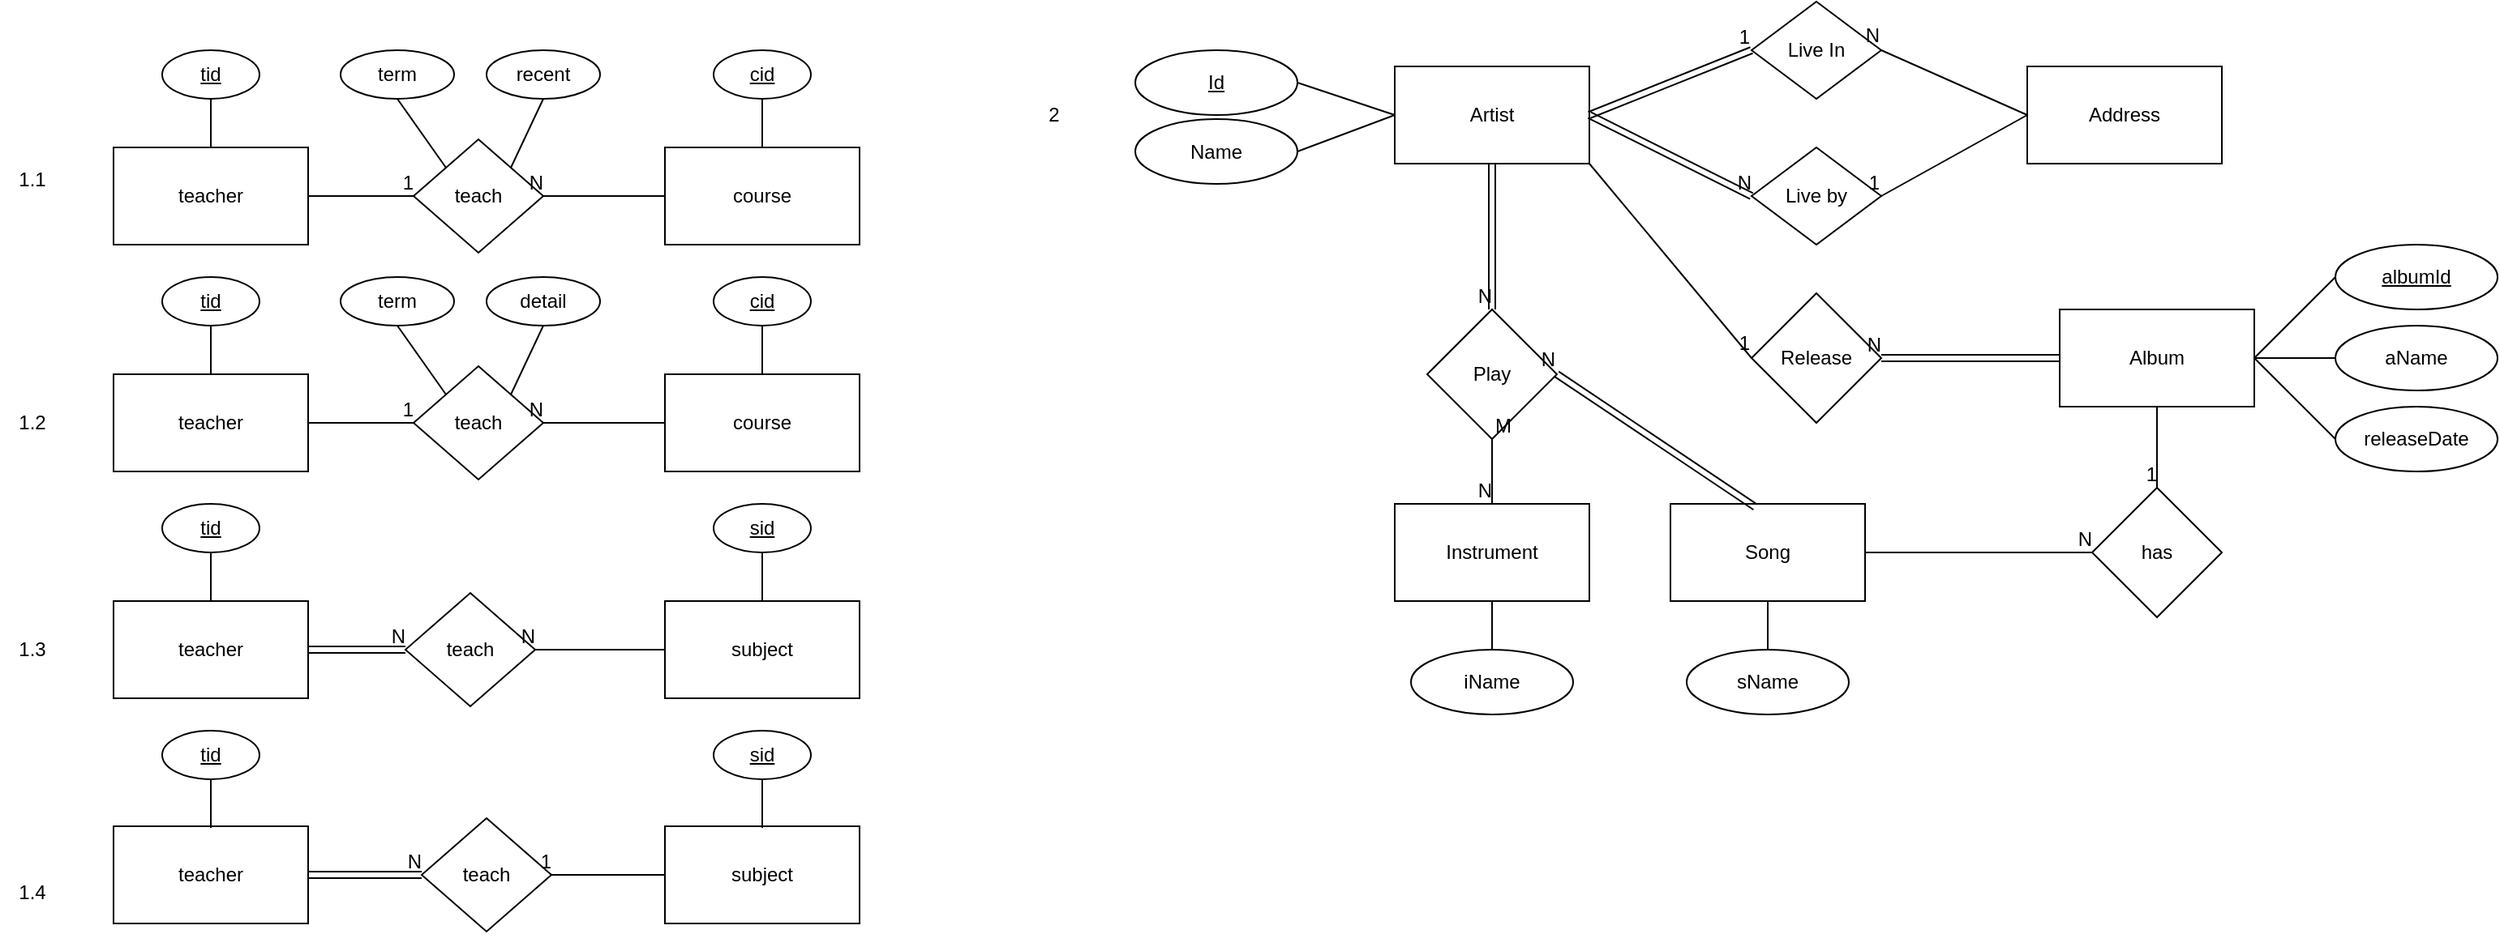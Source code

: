 <mxfile version="13.10.6" type="device"><diagram id="Cj6gpzUggQdTKF2aH_eI" name="Page-1"><mxGraphModel dx="1546" dy="854" grid="1" gridSize="10" guides="1" tooltips="1" connect="1" arrows="1" fold="1" page="1" pageScale="1" pageWidth="827" pageHeight="1169" math="0" shadow="0"><root><mxCell id="0"/><mxCell id="1" parent="0"/><mxCell id="JCZ_pC48p1X8-SiiEgoI-41" value="" style="group" vertex="1" connectable="0" parent="1"><mxGeometry x="110" y="180" width="460" height="125" as="geometry"/></mxCell><mxCell id="JCZ_pC48p1X8-SiiEgoI-3" value="teacher" style="rounded=0;whiteSpace=wrap;html=1;" vertex="1" parent="JCZ_pC48p1X8-SiiEgoI-41"><mxGeometry y="60" width="120" height="60" as="geometry"/></mxCell><mxCell id="JCZ_pC48p1X8-SiiEgoI-4" value="course" style="rounded=0;whiteSpace=wrap;html=1;" vertex="1" parent="JCZ_pC48p1X8-SiiEgoI-41"><mxGeometry x="340" y="60" width="120" height="60" as="geometry"/></mxCell><mxCell id="JCZ_pC48p1X8-SiiEgoI-11" value="teach" style="rhombus;whiteSpace=wrap;html=1;" vertex="1" parent="JCZ_pC48p1X8-SiiEgoI-41"><mxGeometry x="185" y="55" width="80" height="70" as="geometry"/></mxCell><mxCell id="JCZ_pC48p1X8-SiiEgoI-19" value="" style="endArrow=none;html=1;rounded=0;exitX=1;exitY=0.5;exitDx=0;exitDy=0;entryX=0;entryY=0.5;entryDx=0;entryDy=0;" edge="1" parent="JCZ_pC48p1X8-SiiEgoI-41" source="JCZ_pC48p1X8-SiiEgoI-3" target="JCZ_pC48p1X8-SiiEgoI-11"><mxGeometry relative="1" as="geometry"><mxPoint x="280" y="30" as="sourcePoint"/><mxPoint x="440" y="30" as="targetPoint"/></mxGeometry></mxCell><mxCell id="JCZ_pC48p1X8-SiiEgoI-20" value="1" style="resizable=0;html=1;align=right;verticalAlign=bottom;" connectable="0" vertex="1" parent="JCZ_pC48p1X8-SiiEgoI-19"><mxGeometry x="1" relative="1" as="geometry"/></mxCell><mxCell id="JCZ_pC48p1X8-SiiEgoI-21" value="" style="endArrow=none;html=1;rounded=0;entryX=1;entryY=0.5;entryDx=0;entryDy=0;exitX=0;exitY=0.5;exitDx=0;exitDy=0;" edge="1" parent="JCZ_pC48p1X8-SiiEgoI-41" source="JCZ_pC48p1X8-SiiEgoI-4" target="JCZ_pC48p1X8-SiiEgoI-11"><mxGeometry relative="1" as="geometry"><mxPoint x="280" y="30" as="sourcePoint"/><mxPoint x="440" y="30" as="targetPoint"/></mxGeometry></mxCell><mxCell id="JCZ_pC48p1X8-SiiEgoI-22" value="N" style="resizable=0;html=1;align=right;verticalAlign=bottom;" connectable="0" vertex="1" parent="JCZ_pC48p1X8-SiiEgoI-21"><mxGeometry x="1" relative="1" as="geometry"/></mxCell><mxCell id="JCZ_pC48p1X8-SiiEgoI-37" value="tid" style="ellipse;whiteSpace=wrap;html=1;align=center;fontStyle=4;" vertex="1" parent="JCZ_pC48p1X8-SiiEgoI-41"><mxGeometry x="30" width="60" height="30" as="geometry"/></mxCell><mxCell id="JCZ_pC48p1X8-SiiEgoI-38" value="cid" style="ellipse;whiteSpace=wrap;html=1;align=center;fontStyle=4;" vertex="1" parent="JCZ_pC48p1X8-SiiEgoI-41"><mxGeometry x="370" width="60" height="30" as="geometry"/></mxCell><mxCell id="JCZ_pC48p1X8-SiiEgoI-39" value="" style="endArrow=none;html=1;rounded=0;exitX=0.5;exitY=1;exitDx=0;exitDy=0;entryX=0.5;entryY=0;entryDx=0;entryDy=0;" edge="1" parent="JCZ_pC48p1X8-SiiEgoI-41" source="JCZ_pC48p1X8-SiiEgoI-37"><mxGeometry relative="1" as="geometry"><mxPoint x="210" y="60" as="sourcePoint"/><mxPoint x="60" y="60" as="targetPoint"/></mxGeometry></mxCell><mxCell id="JCZ_pC48p1X8-SiiEgoI-40" value="" style="endArrow=none;html=1;rounded=0;exitX=0.5;exitY=1;exitDx=0;exitDy=0;entryX=0.5;entryY=0;entryDx=0;entryDy=0;" edge="1" parent="JCZ_pC48p1X8-SiiEgoI-41" source="JCZ_pC48p1X8-SiiEgoI-38"><mxGeometry relative="1" as="geometry"><mxPoint x="210" y="60" as="sourcePoint"/><mxPoint x="400" y="60" as="targetPoint"/></mxGeometry></mxCell><mxCell id="JCZ_pC48p1X8-SiiEgoI-73" value="term" style="ellipse;whiteSpace=wrap;html=1;align=center;" vertex="1" parent="JCZ_pC48p1X8-SiiEgoI-41"><mxGeometry x="140" width="70" height="30" as="geometry"/></mxCell><mxCell id="JCZ_pC48p1X8-SiiEgoI-74" value="detail" style="ellipse;whiteSpace=wrap;html=1;align=center;" vertex="1" parent="JCZ_pC48p1X8-SiiEgoI-41"><mxGeometry x="230" width="70" height="30" as="geometry"/></mxCell><mxCell id="JCZ_pC48p1X8-SiiEgoI-75" value="" style="endArrow=none;html=1;rounded=0;entryX=0.5;entryY=1;entryDx=0;entryDy=0;exitX=1;exitY=0;exitDx=0;exitDy=0;" edge="1" target="JCZ_pC48p1X8-SiiEgoI-74" parent="JCZ_pC48p1X8-SiiEgoI-41"><mxGeometry relative="1" as="geometry"><mxPoint x="245.0" y="72.5" as="sourcePoint"/><mxPoint x="330" y="110" as="targetPoint"/></mxGeometry></mxCell><mxCell id="JCZ_pC48p1X8-SiiEgoI-76" value="" style="endArrow=none;html=1;rounded=0;entryX=0;entryY=0;entryDx=0;entryDy=0;exitX=0.5;exitY=1;exitDx=0;exitDy=0;" edge="1" source="JCZ_pC48p1X8-SiiEgoI-73" parent="JCZ_pC48p1X8-SiiEgoI-41"><mxGeometry relative="1" as="geometry"><mxPoint x="100" y="10" as="sourcePoint"/><mxPoint x="205" y="72.5" as="targetPoint"/></mxGeometry></mxCell><mxCell id="JCZ_pC48p1X8-SiiEgoI-44" value="" style="group" vertex="1" connectable="0" parent="1"><mxGeometry x="110" y="40" width="460" height="125" as="geometry"/></mxCell><mxCell id="JCZ_pC48p1X8-SiiEgoI-1" value="teacher" style="rounded=0;whiteSpace=wrap;html=1;" vertex="1" parent="JCZ_pC48p1X8-SiiEgoI-44"><mxGeometry y="60" width="120" height="60" as="geometry"/></mxCell><mxCell id="JCZ_pC48p1X8-SiiEgoI-2" value="course" style="rounded=0;whiteSpace=wrap;html=1;" vertex="1" parent="JCZ_pC48p1X8-SiiEgoI-44"><mxGeometry x="340" y="60" width="120" height="60" as="geometry"/></mxCell><mxCell id="JCZ_pC48p1X8-SiiEgoI-10" value="teach" style="rhombus;whiteSpace=wrap;html=1;" vertex="1" parent="JCZ_pC48p1X8-SiiEgoI-44"><mxGeometry x="185" y="55" width="80" height="70" as="geometry"/></mxCell><mxCell id="JCZ_pC48p1X8-SiiEgoI-15" value="" style="endArrow=none;html=1;rounded=0;exitX=1;exitY=0.5;exitDx=0;exitDy=0;entryX=0;entryY=0.5;entryDx=0;entryDy=0;" edge="1" parent="JCZ_pC48p1X8-SiiEgoI-44" source="JCZ_pC48p1X8-SiiEgoI-1" target="JCZ_pC48p1X8-SiiEgoI-10"><mxGeometry relative="1" as="geometry"><mxPoint x="280" y="50" as="sourcePoint"/><mxPoint x="440" y="50" as="targetPoint"/></mxGeometry></mxCell><mxCell id="JCZ_pC48p1X8-SiiEgoI-16" value="1" style="resizable=0;html=1;align=right;verticalAlign=bottom;" connectable="0" vertex="1" parent="JCZ_pC48p1X8-SiiEgoI-15"><mxGeometry x="1" relative="1" as="geometry"/></mxCell><mxCell id="JCZ_pC48p1X8-SiiEgoI-17" value="" style="endArrow=none;html=1;rounded=0;exitX=0;exitY=0.5;exitDx=0;exitDy=0;entryX=1;entryY=0.5;entryDx=0;entryDy=0;" edge="1" parent="JCZ_pC48p1X8-SiiEgoI-44" source="JCZ_pC48p1X8-SiiEgoI-2" target="JCZ_pC48p1X8-SiiEgoI-10"><mxGeometry relative="1" as="geometry"><mxPoint x="280" y="50" as="sourcePoint"/><mxPoint x="440" y="50" as="targetPoint"/></mxGeometry></mxCell><mxCell id="JCZ_pC48p1X8-SiiEgoI-18" value="N" style="resizable=0;html=1;align=right;verticalAlign=bottom;" connectable="0" vertex="1" parent="JCZ_pC48p1X8-SiiEgoI-17"><mxGeometry x="1" relative="1" as="geometry"/></mxCell><mxCell id="JCZ_pC48p1X8-SiiEgoI-31" value="tid" style="ellipse;whiteSpace=wrap;html=1;align=center;fontStyle=4;" vertex="1" parent="JCZ_pC48p1X8-SiiEgoI-44"><mxGeometry x="30" width="60" height="30" as="geometry"/></mxCell><mxCell id="JCZ_pC48p1X8-SiiEgoI-32" value="cid" style="ellipse;whiteSpace=wrap;html=1;align=center;fontStyle=4;" vertex="1" parent="JCZ_pC48p1X8-SiiEgoI-44"><mxGeometry x="370" width="60" height="30" as="geometry"/></mxCell><mxCell id="JCZ_pC48p1X8-SiiEgoI-33" value="" style="endArrow=none;html=1;rounded=0;exitX=0.5;exitY=1;exitDx=0;exitDy=0;entryX=0.5;entryY=0;entryDx=0;entryDy=0;" edge="1" parent="JCZ_pC48p1X8-SiiEgoI-44" source="JCZ_pC48p1X8-SiiEgoI-31" target="JCZ_pC48p1X8-SiiEgoI-1"><mxGeometry relative="1" as="geometry"><mxPoint x="210" y="60" as="sourcePoint"/><mxPoint x="370" y="60" as="targetPoint"/></mxGeometry></mxCell><mxCell id="JCZ_pC48p1X8-SiiEgoI-34" value="" style="endArrow=none;html=1;rounded=0;exitX=0.5;exitY=1;exitDx=0;exitDy=0;entryX=0.5;entryY=0;entryDx=0;entryDy=0;" edge="1" parent="JCZ_pC48p1X8-SiiEgoI-44" source="JCZ_pC48p1X8-SiiEgoI-32" target="JCZ_pC48p1X8-SiiEgoI-2"><mxGeometry relative="1" as="geometry"><mxPoint x="210" y="60" as="sourcePoint"/><mxPoint x="370" y="60" as="targetPoint"/></mxGeometry></mxCell><mxCell id="JCZ_pC48p1X8-SiiEgoI-55" value="term" style="ellipse;whiteSpace=wrap;html=1;align=center;" vertex="1" parent="JCZ_pC48p1X8-SiiEgoI-44"><mxGeometry x="140" width="70" height="30" as="geometry"/></mxCell><mxCell id="JCZ_pC48p1X8-SiiEgoI-69" value="recent" style="ellipse;whiteSpace=wrap;html=1;align=center;" vertex="1" parent="JCZ_pC48p1X8-SiiEgoI-44"><mxGeometry x="230" width="70" height="30" as="geometry"/></mxCell><mxCell id="JCZ_pC48p1X8-SiiEgoI-72" value="" style="endArrow=none;html=1;rounded=0;entryX=0.5;entryY=1;entryDx=0;entryDy=0;exitX=1;exitY=0;exitDx=0;exitDy=0;" edge="1" parent="JCZ_pC48p1X8-SiiEgoI-44" source="JCZ_pC48p1X8-SiiEgoI-10" target="JCZ_pC48p1X8-SiiEgoI-69"><mxGeometry relative="1" as="geometry"><mxPoint x="230" y="130" as="sourcePoint"/><mxPoint x="390" y="130" as="targetPoint"/></mxGeometry></mxCell><mxCell id="JCZ_pC48p1X8-SiiEgoI-70" value="" style="endArrow=none;html=1;rounded=0;entryX=0;entryY=0;entryDx=0;entryDy=0;exitX=0.5;exitY=1;exitDx=0;exitDy=0;" edge="1" parent="JCZ_pC48p1X8-SiiEgoI-44" source="JCZ_pC48p1X8-SiiEgoI-55" target="JCZ_pC48p1X8-SiiEgoI-10"><mxGeometry relative="1" as="geometry"><mxPoint x="160" y="30" as="sourcePoint"/><mxPoint x="200" y="70" as="targetPoint"/></mxGeometry></mxCell><mxCell id="JCZ_pC48p1X8-SiiEgoI-53" value="" style="group" vertex="1" connectable="0" parent="1"><mxGeometry x="110" y="320" width="460" height="125" as="geometry"/></mxCell><mxCell id="JCZ_pC48p1X8-SiiEgoI-42" value="" style="group" vertex="1" connectable="0" parent="JCZ_pC48p1X8-SiiEgoI-53"><mxGeometry y="55" width="460" height="70" as="geometry"/></mxCell><mxCell id="JCZ_pC48p1X8-SiiEgoI-5" value="subject" style="rounded=0;whiteSpace=wrap;html=1;" vertex="1" parent="JCZ_pC48p1X8-SiiEgoI-42"><mxGeometry x="340" y="5" width="120" height="60" as="geometry"/></mxCell><mxCell id="JCZ_pC48p1X8-SiiEgoI-7" value="teacher" style="rounded=0;whiteSpace=wrap;html=1;" vertex="1" parent="JCZ_pC48p1X8-SiiEgoI-42"><mxGeometry y="5" width="120" height="60" as="geometry"/></mxCell><mxCell id="JCZ_pC48p1X8-SiiEgoI-12" value="teach" style="rhombus;whiteSpace=wrap;html=1;" vertex="1" parent="JCZ_pC48p1X8-SiiEgoI-42"><mxGeometry x="180" width="80" height="70" as="geometry"/></mxCell><mxCell id="JCZ_pC48p1X8-SiiEgoI-23" value="" style="shape=link;html=1;rounded=0;exitX=1;exitY=0.5;exitDx=0;exitDy=0;entryX=0;entryY=0.5;entryDx=0;entryDy=0;" edge="1" parent="JCZ_pC48p1X8-SiiEgoI-42" source="JCZ_pC48p1X8-SiiEgoI-7" target="JCZ_pC48p1X8-SiiEgoI-12"><mxGeometry relative="1" as="geometry"><mxPoint x="280" y="-15" as="sourcePoint"/><mxPoint x="440" y="-15" as="targetPoint"/></mxGeometry></mxCell><mxCell id="JCZ_pC48p1X8-SiiEgoI-24" value="N" style="resizable=0;html=1;align=right;verticalAlign=bottom;" connectable="0" vertex="1" parent="JCZ_pC48p1X8-SiiEgoI-23"><mxGeometry x="1" relative="1" as="geometry"/></mxCell><mxCell id="JCZ_pC48p1X8-SiiEgoI-25" value="" style="endArrow=none;html=1;rounded=0;exitX=0;exitY=0.5;exitDx=0;exitDy=0;entryX=1;entryY=0.5;entryDx=0;entryDy=0;" edge="1" parent="JCZ_pC48p1X8-SiiEgoI-42" source="JCZ_pC48p1X8-SiiEgoI-5" target="JCZ_pC48p1X8-SiiEgoI-12"><mxGeometry relative="1" as="geometry"><mxPoint x="280" y="-15" as="sourcePoint"/><mxPoint x="440" y="-15" as="targetPoint"/></mxGeometry></mxCell><mxCell id="JCZ_pC48p1X8-SiiEgoI-26" value="N" style="resizable=0;html=1;align=right;verticalAlign=bottom;" connectable="0" vertex="1" parent="JCZ_pC48p1X8-SiiEgoI-25"><mxGeometry x="1" relative="1" as="geometry"/></mxCell><mxCell id="JCZ_pC48p1X8-SiiEgoI-45" value="" style="endArrow=none;html=1;rounded=0;exitX=0.5;exitY=1;exitDx=0;exitDy=0;entryX=0.5;entryY=0;entryDx=0;entryDy=0;" edge="1" source="JCZ_pC48p1X8-SiiEgoI-46" parent="JCZ_pC48p1X8-SiiEgoI-53"><mxGeometry relative="1" as="geometry"><mxPoint x="150" y="-100" as="sourcePoint"/><mxPoint x="60" y="60.0" as="targetPoint"/></mxGeometry></mxCell><mxCell id="JCZ_pC48p1X8-SiiEgoI-46" value="tid" style="ellipse;whiteSpace=wrap;html=1;align=center;fontStyle=4;" vertex="1" parent="JCZ_pC48p1X8-SiiEgoI-53"><mxGeometry x="30" width="60" height="30" as="geometry"/></mxCell><mxCell id="JCZ_pC48p1X8-SiiEgoI-49" value="sid" style="ellipse;whiteSpace=wrap;html=1;align=center;fontStyle=4;" vertex="1" parent="JCZ_pC48p1X8-SiiEgoI-53"><mxGeometry x="370" width="60" height="30" as="geometry"/></mxCell><mxCell id="JCZ_pC48p1X8-SiiEgoI-50" value="" style="endArrow=none;html=1;rounded=0;exitX=0.5;exitY=1;exitDx=0;exitDy=0;" edge="1" parent="JCZ_pC48p1X8-SiiEgoI-53" source="JCZ_pC48p1X8-SiiEgoI-49"><mxGeometry relative="1" as="geometry"><mxPoint x="230" y="80" as="sourcePoint"/><mxPoint x="400" y="60" as="targetPoint"/></mxGeometry></mxCell><mxCell id="JCZ_pC48p1X8-SiiEgoI-54" value="" style="group" vertex="1" connectable="0" parent="1"><mxGeometry x="110" y="460" width="460" height="124" as="geometry"/></mxCell><mxCell id="JCZ_pC48p1X8-SiiEgoI-43" value="" style="group" vertex="1" connectable="0" parent="JCZ_pC48p1X8-SiiEgoI-54"><mxGeometry y="54" width="460" height="70" as="geometry"/></mxCell><mxCell id="JCZ_pC48p1X8-SiiEgoI-8" value="subject" style="rounded=0;whiteSpace=wrap;html=1;" vertex="1" parent="JCZ_pC48p1X8-SiiEgoI-43"><mxGeometry x="340" y="5" width="120" height="60" as="geometry"/></mxCell><mxCell id="JCZ_pC48p1X8-SiiEgoI-9" value="teacher" style="rounded=0;whiteSpace=wrap;html=1;" vertex="1" parent="JCZ_pC48p1X8-SiiEgoI-43"><mxGeometry y="5" width="120" height="60" as="geometry"/></mxCell><mxCell id="JCZ_pC48p1X8-SiiEgoI-13" value="teach" style="rhombus;whiteSpace=wrap;html=1;" vertex="1" parent="JCZ_pC48p1X8-SiiEgoI-43"><mxGeometry x="190" width="80" height="70" as="geometry"/></mxCell><mxCell id="JCZ_pC48p1X8-SiiEgoI-27" value="" style="shape=link;html=1;rounded=0;exitX=1;exitY=0.5;exitDx=0;exitDy=0;entryX=0;entryY=0.5;entryDx=0;entryDy=0;" edge="1" parent="JCZ_pC48p1X8-SiiEgoI-43" source="JCZ_pC48p1X8-SiiEgoI-9" target="JCZ_pC48p1X8-SiiEgoI-13"><mxGeometry relative="1" as="geometry"><mxPoint x="280" y="-115" as="sourcePoint"/><mxPoint x="440" y="-115" as="targetPoint"/></mxGeometry></mxCell><mxCell id="JCZ_pC48p1X8-SiiEgoI-28" value="N" style="resizable=0;html=1;align=right;verticalAlign=bottom;" connectable="0" vertex="1" parent="JCZ_pC48p1X8-SiiEgoI-27"><mxGeometry x="1" relative="1" as="geometry"/></mxCell><mxCell id="JCZ_pC48p1X8-SiiEgoI-29" value="" style="endArrow=none;html=1;rounded=0;exitX=0;exitY=0.5;exitDx=0;exitDy=0;entryX=1;entryY=0.5;entryDx=0;entryDy=0;" edge="1" parent="JCZ_pC48p1X8-SiiEgoI-43" source="JCZ_pC48p1X8-SiiEgoI-8" target="JCZ_pC48p1X8-SiiEgoI-13"><mxGeometry relative="1" as="geometry"><mxPoint x="280" y="-115" as="sourcePoint"/><mxPoint x="440" y="-115" as="targetPoint"/></mxGeometry></mxCell><mxCell id="JCZ_pC48p1X8-SiiEgoI-30" value="1" style="resizable=0;html=1;align=right;verticalAlign=bottom;" connectable="0" vertex="1" parent="JCZ_pC48p1X8-SiiEgoI-29"><mxGeometry x="1" relative="1" as="geometry"/></mxCell><mxCell id="JCZ_pC48p1X8-SiiEgoI-47" value="" style="endArrow=none;html=1;rounded=0;exitX=0.5;exitY=1;exitDx=0;exitDy=0;entryX=0.5;entryY=0;entryDx=0;entryDy=0;" edge="1" source="JCZ_pC48p1X8-SiiEgoI-48" parent="JCZ_pC48p1X8-SiiEgoI-54"><mxGeometry relative="1" as="geometry"><mxPoint x="150" y="-100" as="sourcePoint"/><mxPoint x="60" y="60.0" as="targetPoint"/></mxGeometry></mxCell><mxCell id="JCZ_pC48p1X8-SiiEgoI-48" value="tid" style="ellipse;whiteSpace=wrap;html=1;align=center;fontStyle=4;" vertex="1" parent="JCZ_pC48p1X8-SiiEgoI-54"><mxGeometry x="30" width="60" height="30" as="geometry"/></mxCell><mxCell id="JCZ_pC48p1X8-SiiEgoI-51" value="" style="endArrow=none;html=1;rounded=0;exitX=0.5;exitY=1;exitDx=0;exitDy=0;" edge="1" source="JCZ_pC48p1X8-SiiEgoI-52" parent="JCZ_pC48p1X8-SiiEgoI-54"><mxGeometry relative="1" as="geometry"><mxPoint x="230" y="80" as="sourcePoint"/><mxPoint x="400.0" y="60.0" as="targetPoint"/></mxGeometry></mxCell><mxCell id="JCZ_pC48p1X8-SiiEgoI-52" value="sid" style="ellipse;whiteSpace=wrap;html=1;align=center;fontStyle=4;" vertex="1" parent="JCZ_pC48p1X8-SiiEgoI-54"><mxGeometry x="370" width="60" height="30" as="geometry"/></mxCell><mxCell id="JCZ_pC48p1X8-SiiEgoI-77" value="1.1" style="text;html=1;strokeColor=none;fillColor=none;align=center;verticalAlign=middle;whiteSpace=wrap;rounded=0;" vertex="1" parent="1"><mxGeometry x="40" y="110" width="40" height="20" as="geometry"/></mxCell><mxCell id="JCZ_pC48p1X8-SiiEgoI-78" value="1.2" style="text;html=1;strokeColor=none;fillColor=none;align=center;verticalAlign=middle;whiteSpace=wrap;rounded=0;" vertex="1" parent="1"><mxGeometry x="40" y="260" width="40" height="20" as="geometry"/></mxCell><mxCell id="JCZ_pC48p1X8-SiiEgoI-79" value="1.3" style="text;html=1;strokeColor=none;fillColor=none;align=center;verticalAlign=middle;whiteSpace=wrap;rounded=0;" vertex="1" parent="1"><mxGeometry x="40" y="400" width="40" height="20" as="geometry"/></mxCell><mxCell id="JCZ_pC48p1X8-SiiEgoI-80" value="1.4" style="text;html=1;strokeColor=none;fillColor=none;align=center;verticalAlign=middle;whiteSpace=wrap;rounded=0;" vertex="1" parent="1"><mxGeometry x="40" y="550" width="40" height="20" as="geometry"/></mxCell><mxCell id="JCZ_pC48p1X8-SiiEgoI-81" value="Artist" style="rounded=0;whiteSpace=wrap;html=1;" vertex="1" parent="1"><mxGeometry x="900" y="50" width="120" height="60" as="geometry"/></mxCell><mxCell id="JCZ_pC48p1X8-SiiEgoI-82" value="Play" style="rhombus;whiteSpace=wrap;html=1;" vertex="1" parent="1"><mxGeometry x="920" y="200" width="80" height="80" as="geometry"/></mxCell><mxCell id="JCZ_pC48p1X8-SiiEgoI-83" value="Instrument" style="rounded=0;whiteSpace=wrap;html=1;" vertex="1" parent="1"><mxGeometry x="900" y="320" width="120" height="60" as="geometry"/></mxCell><mxCell id="JCZ_pC48p1X8-SiiEgoI-84" value="Song" style="rounded=0;whiteSpace=wrap;html=1;" vertex="1" parent="1"><mxGeometry x="1070" y="320" width="120" height="60" as="geometry"/></mxCell><mxCell id="JCZ_pC48p1X8-SiiEgoI-85" value="Release" style="rhombus;whiteSpace=wrap;html=1;" vertex="1" parent="1"><mxGeometry x="1120" y="190" width="80" height="80" as="geometry"/></mxCell><mxCell id="JCZ_pC48p1X8-SiiEgoI-86" value="Album" style="rounded=0;whiteSpace=wrap;html=1;" vertex="1" parent="1"><mxGeometry x="1310" y="200" width="120" height="60" as="geometry"/></mxCell><mxCell id="JCZ_pC48p1X8-SiiEgoI-87" value="has" style="rhombus;whiteSpace=wrap;html=1;" vertex="1" parent="1"><mxGeometry x="1330" y="310" width="80" height="80" as="geometry"/></mxCell><mxCell id="JCZ_pC48p1X8-SiiEgoI-88" value="Live In" style="rhombus;whiteSpace=wrap;html=1;" vertex="1" parent="1"><mxGeometry x="1120" y="10" width="80" height="60" as="geometry"/></mxCell><mxCell id="JCZ_pC48p1X8-SiiEgoI-89" value="Address" style="rounded=0;whiteSpace=wrap;html=1;" vertex="1" parent="1"><mxGeometry x="1290" y="50" width="120" height="60" as="geometry"/></mxCell><mxCell id="JCZ_pC48p1X8-SiiEgoI-90" value="Live by" style="rhombus;whiteSpace=wrap;html=1;" vertex="1" parent="1"><mxGeometry x="1120" y="100" width="80" height="60" as="geometry"/></mxCell><mxCell id="JCZ_pC48p1X8-SiiEgoI-91" value="" style="endArrow=none;html=1;rounded=0;exitX=0.5;exitY=1;exitDx=0;exitDy=0;entryX=0.5;entryY=0;entryDx=0;entryDy=0;" edge="1" parent="1" source="JCZ_pC48p1X8-SiiEgoI-82" target="JCZ_pC48p1X8-SiiEgoI-83"><mxGeometry relative="1" as="geometry"><mxPoint x="1060" y="280" as="sourcePoint"/><mxPoint x="1220" y="280" as="targetPoint"/></mxGeometry></mxCell><mxCell id="JCZ_pC48p1X8-SiiEgoI-92" value="M" style="resizable=0;html=1;align=left;verticalAlign=bottom;" connectable="0" vertex="1" parent="JCZ_pC48p1X8-SiiEgoI-91"><mxGeometry x="-1" relative="1" as="geometry"/></mxCell><mxCell id="JCZ_pC48p1X8-SiiEgoI-93" value="N" style="resizable=0;html=1;align=right;verticalAlign=bottom;" connectable="0" vertex="1" parent="JCZ_pC48p1X8-SiiEgoI-91"><mxGeometry x="1" relative="1" as="geometry"/></mxCell><mxCell id="JCZ_pC48p1X8-SiiEgoI-94" value="" style="shape=link;html=1;rounded=0;exitX=0.5;exitY=1;exitDx=0;exitDy=0;entryX=0.5;entryY=0;entryDx=0;entryDy=0;" edge="1" parent="1" source="JCZ_pC48p1X8-SiiEgoI-81" target="JCZ_pC48p1X8-SiiEgoI-82"><mxGeometry relative="1" as="geometry"><mxPoint x="1060" y="280" as="sourcePoint"/><mxPoint x="1220" y="280" as="targetPoint"/></mxGeometry></mxCell><mxCell id="JCZ_pC48p1X8-SiiEgoI-95" value="N" style="resizable=0;html=1;align=right;verticalAlign=bottom;" connectable="0" vertex="1" parent="JCZ_pC48p1X8-SiiEgoI-94"><mxGeometry x="1" relative="1" as="geometry"/></mxCell><mxCell id="JCZ_pC48p1X8-SiiEgoI-96" value="" style="shape=link;html=1;rounded=0;entryX=1;entryY=0.5;entryDx=0;entryDy=0;exitX=0.436;exitY=0.033;exitDx=0;exitDy=0;exitPerimeter=0;" edge="1" parent="1" source="JCZ_pC48p1X8-SiiEgoI-84" target="JCZ_pC48p1X8-SiiEgoI-82"><mxGeometry relative="1" as="geometry"><mxPoint x="1060" y="280" as="sourcePoint"/><mxPoint x="1220" y="280" as="targetPoint"/></mxGeometry></mxCell><mxCell id="JCZ_pC48p1X8-SiiEgoI-97" value="N" style="resizable=0;html=1;align=right;verticalAlign=bottom;" connectable="0" vertex="1" parent="JCZ_pC48p1X8-SiiEgoI-96"><mxGeometry x="1" relative="1" as="geometry"/></mxCell><mxCell id="JCZ_pC48p1X8-SiiEgoI-98" value="" style="endArrow=none;html=1;rounded=0;exitX=1;exitY=1;exitDx=0;exitDy=0;entryX=0;entryY=0.5;entryDx=0;entryDy=0;" edge="1" parent="1" source="JCZ_pC48p1X8-SiiEgoI-81" target="JCZ_pC48p1X8-SiiEgoI-85"><mxGeometry relative="1" as="geometry"><mxPoint x="1060" y="280" as="sourcePoint"/><mxPoint x="1220" y="280" as="targetPoint"/></mxGeometry></mxCell><mxCell id="JCZ_pC48p1X8-SiiEgoI-99" value="1" style="resizable=0;html=1;align=right;verticalAlign=bottom;" connectable="0" vertex="1" parent="JCZ_pC48p1X8-SiiEgoI-98"><mxGeometry x="1" relative="1" as="geometry"/></mxCell><mxCell id="JCZ_pC48p1X8-SiiEgoI-100" value="" style="endArrow=none;html=1;rounded=0;exitX=0;exitY=0.5;exitDx=0;exitDy=0;entryX=1;entryY=0.5;entryDx=0;entryDy=0;" edge="1" parent="1" source="JCZ_pC48p1X8-SiiEgoI-89" target="JCZ_pC48p1X8-SiiEgoI-90"><mxGeometry relative="1" as="geometry"><mxPoint x="1060" y="180" as="sourcePoint"/><mxPoint x="1220" y="180" as="targetPoint"/></mxGeometry></mxCell><mxCell id="JCZ_pC48p1X8-SiiEgoI-101" value="1" style="resizable=0;html=1;align=right;verticalAlign=bottom;" connectable="0" vertex="1" parent="JCZ_pC48p1X8-SiiEgoI-100"><mxGeometry x="1" relative="1" as="geometry"/></mxCell><mxCell id="JCZ_pC48p1X8-SiiEgoI-102" value="" style="shape=link;html=1;rounded=0;exitX=1;exitY=0.5;exitDx=0;exitDy=0;entryX=0;entryY=0.5;entryDx=0;entryDy=0;" edge="1" parent="1" source="JCZ_pC48p1X8-SiiEgoI-81" target="JCZ_pC48p1X8-SiiEgoI-88"><mxGeometry relative="1" as="geometry"><mxPoint x="1060" y="180" as="sourcePoint"/><mxPoint x="1220" y="180" as="targetPoint"/></mxGeometry></mxCell><mxCell id="JCZ_pC48p1X8-SiiEgoI-103" value="1" style="resizable=0;html=1;align=right;verticalAlign=bottom;" connectable="0" vertex="1" parent="JCZ_pC48p1X8-SiiEgoI-102"><mxGeometry x="1" relative="1" as="geometry"/></mxCell><mxCell id="JCZ_pC48p1X8-SiiEgoI-104" value="" style="endArrow=none;html=1;rounded=0;entryX=1;entryY=0.5;entryDx=0;entryDy=0;" edge="1" parent="1" target="JCZ_pC48p1X8-SiiEgoI-88"><mxGeometry relative="1" as="geometry"><mxPoint x="1290" y="80" as="sourcePoint"/><mxPoint x="1220" y="180" as="targetPoint"/></mxGeometry></mxCell><mxCell id="JCZ_pC48p1X8-SiiEgoI-105" value="N" style="resizable=0;html=1;align=right;verticalAlign=bottom;" connectable="0" vertex="1" parent="JCZ_pC48p1X8-SiiEgoI-104"><mxGeometry x="1" relative="1" as="geometry"/></mxCell><mxCell id="JCZ_pC48p1X8-SiiEgoI-106" value="" style="shape=link;html=1;rounded=0;exitX=1;exitY=0.5;exitDx=0;exitDy=0;entryX=0;entryY=0.5;entryDx=0;entryDy=0;" edge="1" parent="1" source="JCZ_pC48p1X8-SiiEgoI-81" target="JCZ_pC48p1X8-SiiEgoI-90"><mxGeometry relative="1" as="geometry"><mxPoint x="1060" y="180" as="sourcePoint"/><mxPoint x="1220" y="180" as="targetPoint"/></mxGeometry></mxCell><mxCell id="JCZ_pC48p1X8-SiiEgoI-107" value="N" style="resizable=0;html=1;align=right;verticalAlign=bottom;" connectable="0" vertex="1" parent="JCZ_pC48p1X8-SiiEgoI-106"><mxGeometry x="1" relative="1" as="geometry"/></mxCell><mxCell id="JCZ_pC48p1X8-SiiEgoI-108" value="" style="shape=link;html=1;rounded=0;entryX=1;entryY=0.5;entryDx=0;entryDy=0;exitX=0;exitY=0.5;exitDx=0;exitDy=0;" edge="1" parent="1" source="JCZ_pC48p1X8-SiiEgoI-86" target="JCZ_pC48p1X8-SiiEgoI-85"><mxGeometry relative="1" as="geometry"><mxPoint x="1060" y="180" as="sourcePoint"/><mxPoint x="1220" y="180" as="targetPoint"/></mxGeometry></mxCell><mxCell id="JCZ_pC48p1X8-SiiEgoI-109" value="N" style="resizable=0;html=1;align=right;verticalAlign=bottom;" connectable="0" vertex="1" parent="JCZ_pC48p1X8-SiiEgoI-108"><mxGeometry x="1" relative="1" as="geometry"/></mxCell><mxCell id="JCZ_pC48p1X8-SiiEgoI-110" value="" style="endArrow=none;html=1;rounded=0;exitX=0.5;exitY=1;exitDx=0;exitDy=0;entryX=0.5;entryY=0;entryDx=0;entryDy=0;" edge="1" parent="1" source="JCZ_pC48p1X8-SiiEgoI-86" target="JCZ_pC48p1X8-SiiEgoI-87"><mxGeometry relative="1" as="geometry"><mxPoint x="1060" y="280" as="sourcePoint"/><mxPoint x="1220" y="280" as="targetPoint"/></mxGeometry></mxCell><mxCell id="JCZ_pC48p1X8-SiiEgoI-111" value="1" style="resizable=0;html=1;align=right;verticalAlign=bottom;" connectable="0" vertex="1" parent="JCZ_pC48p1X8-SiiEgoI-110"><mxGeometry x="1" relative="1" as="geometry"/></mxCell><mxCell id="JCZ_pC48p1X8-SiiEgoI-112" value="" style="endArrow=none;html=1;rounded=0;entryX=0;entryY=0.5;entryDx=0;entryDy=0;exitX=1;exitY=0.5;exitDx=0;exitDy=0;" edge="1" parent="1" source="JCZ_pC48p1X8-SiiEgoI-84" target="JCZ_pC48p1X8-SiiEgoI-87"><mxGeometry relative="1" as="geometry"><mxPoint x="1060" y="280" as="sourcePoint"/><mxPoint x="1220" y="280" as="targetPoint"/></mxGeometry></mxCell><mxCell id="JCZ_pC48p1X8-SiiEgoI-113" value="N" style="resizable=0;html=1;align=right;verticalAlign=bottom;" connectable="0" vertex="1" parent="JCZ_pC48p1X8-SiiEgoI-112"><mxGeometry x="1" relative="1" as="geometry"/></mxCell><mxCell id="JCZ_pC48p1X8-SiiEgoI-114" value="Id" style="ellipse;whiteSpace=wrap;html=1;align=center;fontStyle=4;" vertex="1" parent="1"><mxGeometry x="740" y="40" width="100" height="40" as="geometry"/></mxCell><mxCell id="JCZ_pC48p1X8-SiiEgoI-115" value="Name" style="ellipse;whiteSpace=wrap;html=1;align=center;" vertex="1" parent="1"><mxGeometry x="740" y="82.5" width="100" height="40" as="geometry"/></mxCell><mxCell id="JCZ_pC48p1X8-SiiEgoI-116" value="" style="endArrow=none;html=1;rounded=0;exitX=1;exitY=0.5;exitDx=0;exitDy=0;entryX=0;entryY=0.5;entryDx=0;entryDy=0;" edge="1" parent="1" source="JCZ_pC48p1X8-SiiEgoI-114" target="JCZ_pC48p1X8-SiiEgoI-81"><mxGeometry relative="1" as="geometry"><mxPoint x="840" y="180" as="sourcePoint"/><mxPoint x="1000" y="180" as="targetPoint"/></mxGeometry></mxCell><mxCell id="JCZ_pC48p1X8-SiiEgoI-117" value="" style="endArrow=none;html=1;rounded=0;exitX=1;exitY=0.5;exitDx=0;exitDy=0;" edge="1" parent="1" source="JCZ_pC48p1X8-SiiEgoI-115"><mxGeometry relative="1" as="geometry"><mxPoint x="840" y="180" as="sourcePoint"/><mxPoint x="900" y="80" as="targetPoint"/></mxGeometry></mxCell><mxCell id="JCZ_pC48p1X8-SiiEgoI-118" value="iName" style="ellipse;whiteSpace=wrap;html=1;align=center;" vertex="1" parent="1"><mxGeometry x="910" y="410" width="100" height="40" as="geometry"/></mxCell><mxCell id="JCZ_pC48p1X8-SiiEgoI-119" value="" style="endArrow=none;html=1;rounded=0;exitX=0.5;exitY=0;exitDx=0;exitDy=0;" edge="1" parent="1" source="JCZ_pC48p1X8-SiiEgoI-118"><mxGeometry relative="1" as="geometry"><mxPoint x="840" y="380" as="sourcePoint"/><mxPoint x="960" y="380" as="targetPoint"/></mxGeometry></mxCell><mxCell id="JCZ_pC48p1X8-SiiEgoI-122" value="" style="endArrow=none;html=1;rounded=0;exitX=0.5;exitY=0;exitDx=0;exitDy=0;" edge="1" source="JCZ_pC48p1X8-SiiEgoI-123" parent="1"><mxGeometry relative="1" as="geometry"><mxPoint x="1010" y="380" as="sourcePoint"/><mxPoint x="1130" y="380" as="targetPoint"/></mxGeometry></mxCell><mxCell id="JCZ_pC48p1X8-SiiEgoI-123" value="sName" style="ellipse;whiteSpace=wrap;html=1;align=center;" vertex="1" parent="1"><mxGeometry x="1080" y="410" width="100" height="40" as="geometry"/></mxCell><mxCell id="JCZ_pC48p1X8-SiiEgoI-124" value="albumId" style="ellipse;whiteSpace=wrap;html=1;align=center;fontStyle=4;" vertex="1" parent="1"><mxGeometry x="1480" y="160" width="100" height="40" as="geometry"/></mxCell><mxCell id="JCZ_pC48p1X8-SiiEgoI-125" value="aName" style="ellipse;whiteSpace=wrap;html=1;align=center;" vertex="1" parent="1"><mxGeometry x="1480" y="210" width="100" height="40" as="geometry"/></mxCell><mxCell id="JCZ_pC48p1X8-SiiEgoI-126" value="releaseDate" style="ellipse;whiteSpace=wrap;html=1;align=center;" vertex="1" parent="1"><mxGeometry x="1480" y="260" width="100" height="40" as="geometry"/></mxCell><mxCell id="JCZ_pC48p1X8-SiiEgoI-127" value="" style="endArrow=none;html=1;rounded=0;exitX=1;exitY=0.5;exitDx=0;exitDy=0;entryX=0;entryY=0.5;entryDx=0;entryDy=0;" edge="1" parent="1" source="JCZ_pC48p1X8-SiiEgoI-86" target="JCZ_pC48p1X8-SiiEgoI-124"><mxGeometry relative="1" as="geometry"><mxPoint x="1320" y="280" as="sourcePoint"/><mxPoint x="1480" y="280" as="targetPoint"/></mxGeometry></mxCell><mxCell id="JCZ_pC48p1X8-SiiEgoI-128" value="" style="endArrow=none;html=1;rounded=0;entryX=0;entryY=0.5;entryDx=0;entryDy=0;" edge="1" parent="1" target="JCZ_pC48p1X8-SiiEgoI-125"><mxGeometry relative="1" as="geometry"><mxPoint x="1430" y="230" as="sourcePoint"/><mxPoint x="1610" y="350" as="targetPoint"/></mxGeometry></mxCell><mxCell id="JCZ_pC48p1X8-SiiEgoI-129" value="" style="endArrow=none;html=1;rounded=0;exitX=1;exitY=0.5;exitDx=0;exitDy=0;entryX=0;entryY=0.5;entryDx=0;entryDy=0;" edge="1" parent="1" source="JCZ_pC48p1X8-SiiEgoI-86" target="JCZ_pC48p1X8-SiiEgoI-126"><mxGeometry relative="1" as="geometry"><mxPoint x="1440" y="340" as="sourcePoint"/><mxPoint x="1600" y="340" as="targetPoint"/></mxGeometry></mxCell><mxCell id="JCZ_pC48p1X8-SiiEgoI-130" value="2" style="text;html=1;strokeColor=none;fillColor=none;align=center;verticalAlign=middle;whiteSpace=wrap;rounded=0;" vertex="1" parent="1"><mxGeometry x="670" y="70" width="40" height="20" as="geometry"/></mxCell></root></mxGraphModel></diagram></mxfile>